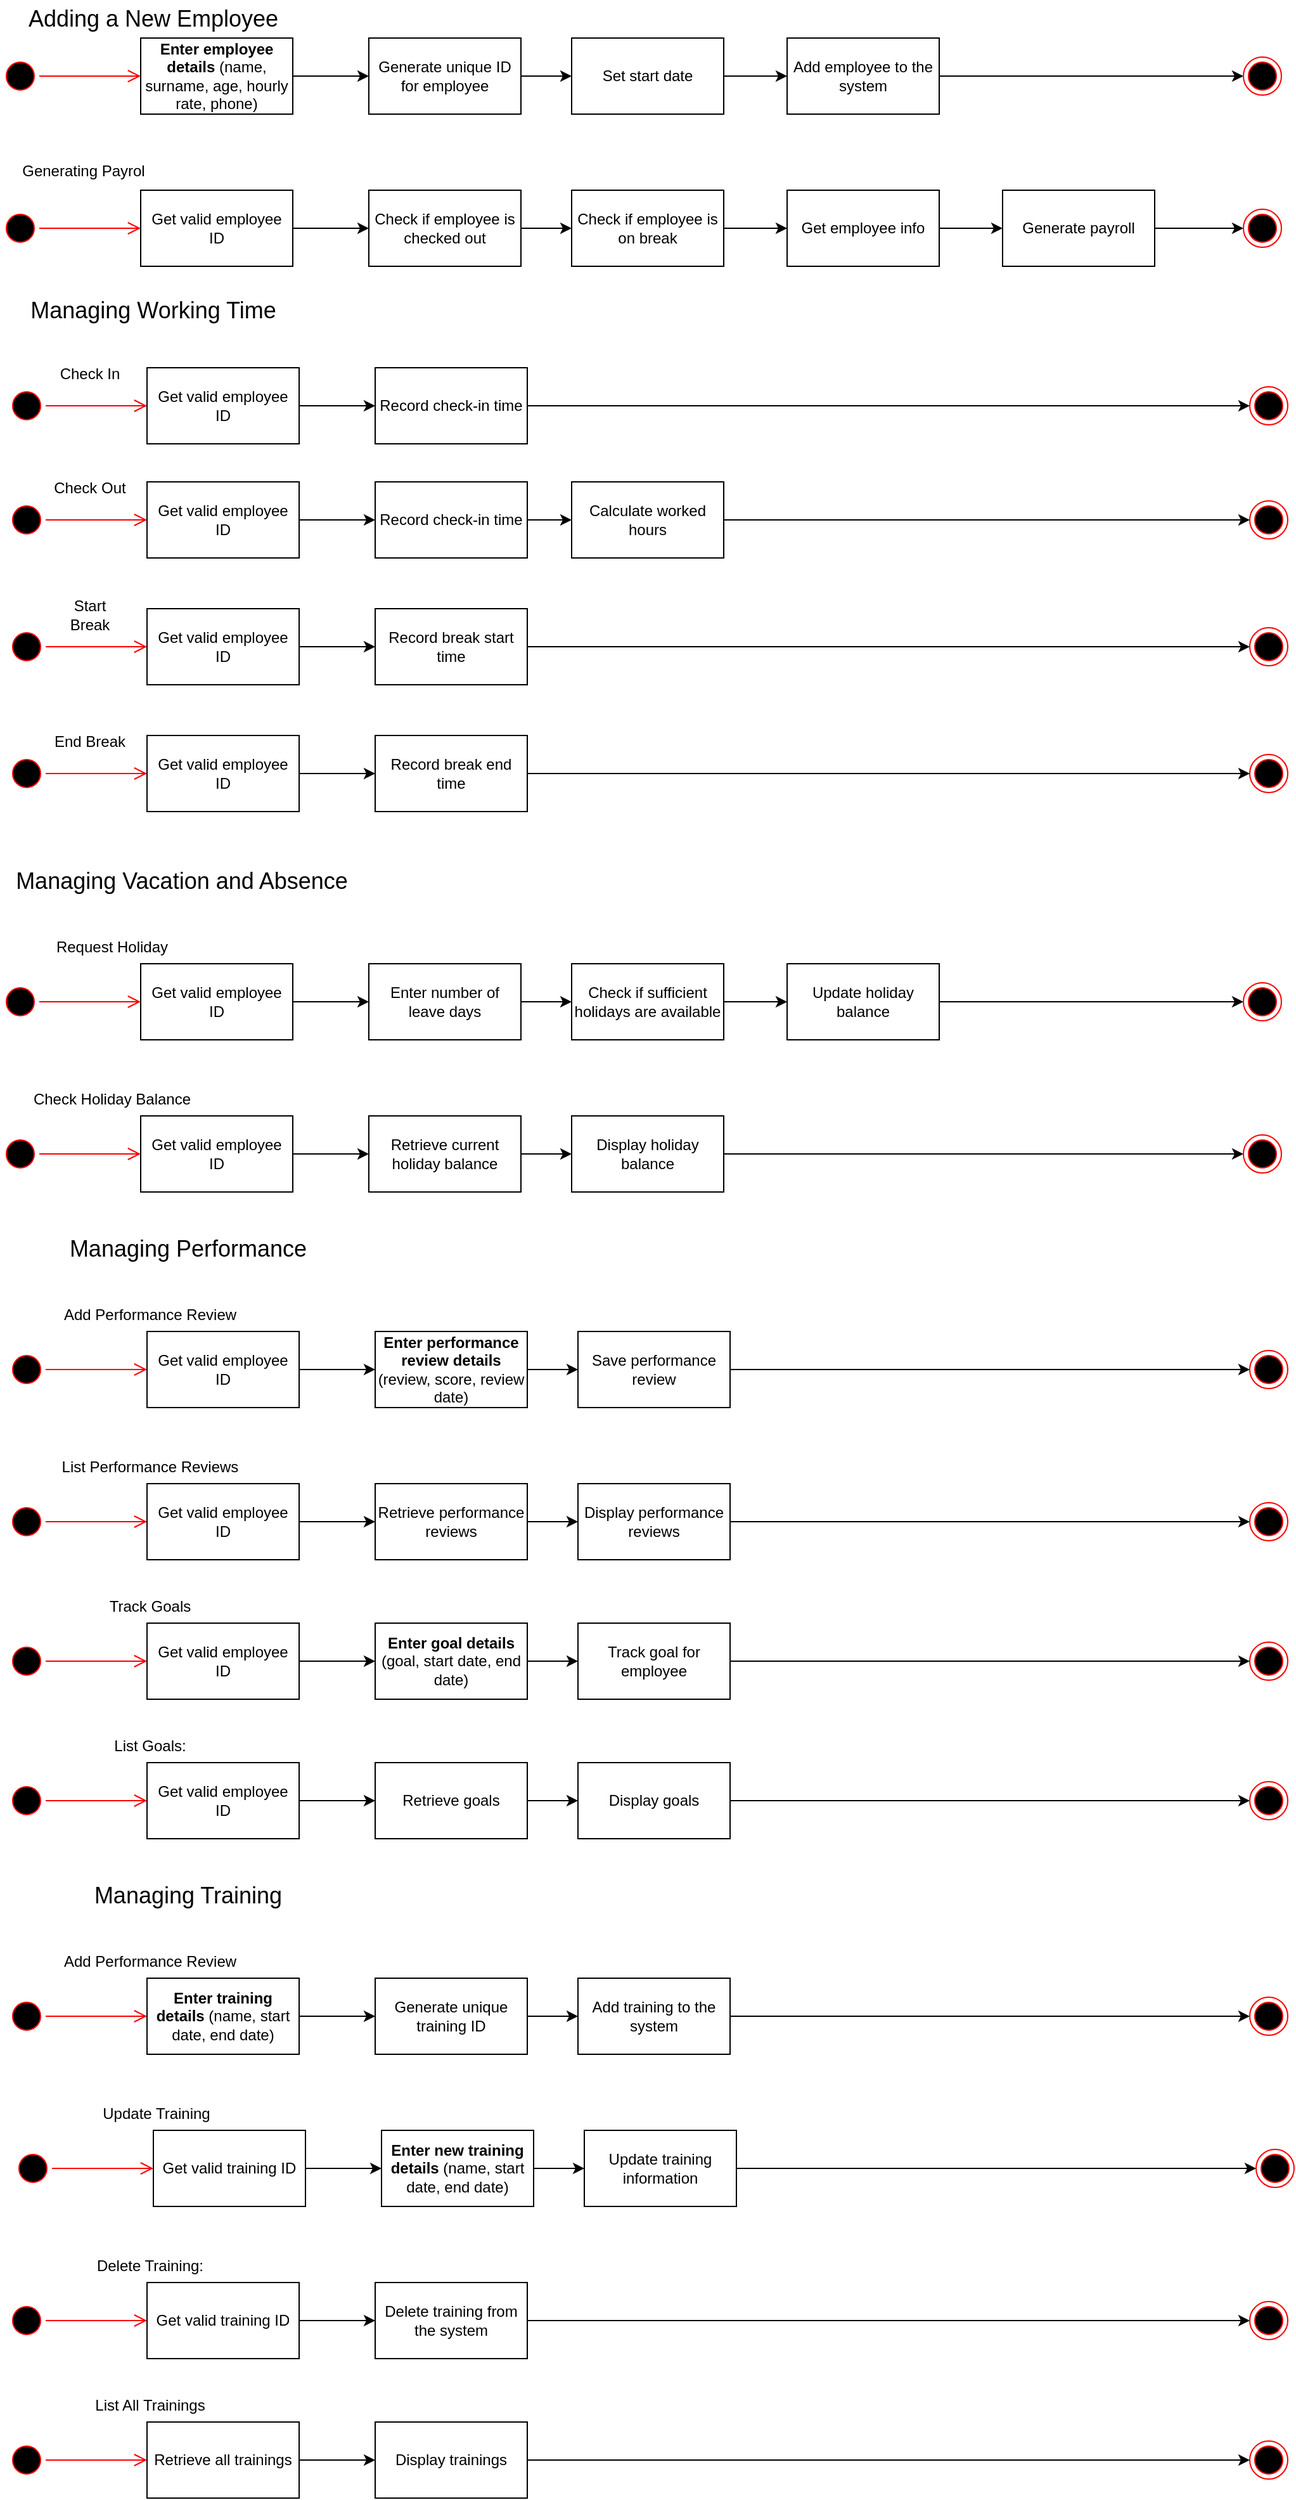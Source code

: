 <mxfile version="19.0.1" type="device"><diagram id="I_vPH6PFBt3kLIDSkTgK" name="Seite-1"><mxGraphModel dx="1955" dy="1008" grid="1" gridSize="10" guides="1" tooltips="1" connect="1" arrows="1" fold="1" page="1" pageScale="1" pageWidth="827" pageHeight="1169" math="0" shadow="0"><root><mxCell id="0"/><mxCell id="1" parent="0"/><mxCell id="YsM0wsODZFb8Lnko2G6O-1" value="" style="ellipse;html=1;shape=startState;fillColor=#000000;strokeColor=#ff0000;" vertex="1" parent="1"><mxGeometry x="90" y="185" width="30" height="30" as="geometry"/></mxCell><mxCell id="YsM0wsODZFb8Lnko2G6O-2" value="" style="edgeStyle=orthogonalEdgeStyle;html=1;verticalAlign=bottom;endArrow=open;endSize=8;strokeColor=#ff0000;rounded=0;entryX=0;entryY=0.5;entryDx=0;entryDy=0;" edge="1" source="YsM0wsODZFb8Lnko2G6O-1" parent="1" target="YsM0wsODZFb8Lnko2G6O-3"><mxGeometry relative="1" as="geometry"><mxPoint x="105" y="250" as="targetPoint"/></mxGeometry></mxCell><mxCell id="YsM0wsODZFb8Lnko2G6O-9" style="edgeStyle=orthogonalEdgeStyle;rounded=0;orthogonalLoop=1;jettySize=auto;html=1;exitX=1;exitY=0.5;exitDx=0;exitDy=0;entryX=0;entryY=0.5;entryDx=0;entryDy=0;" edge="1" parent="1" source="YsM0wsODZFb8Lnko2G6O-3" target="YsM0wsODZFb8Lnko2G6O-4"><mxGeometry relative="1" as="geometry"/></mxCell><mxCell id="YsM0wsODZFb8Lnko2G6O-3" value="Get valid employee ID" style="rounded=0;whiteSpace=wrap;html=1;" vertex="1" parent="1"><mxGeometry x="200" y="170" width="120" height="60" as="geometry"/></mxCell><mxCell id="YsM0wsODZFb8Lnko2G6O-10" style="edgeStyle=orthogonalEdgeStyle;rounded=0;orthogonalLoop=1;jettySize=auto;html=1;exitX=1;exitY=0.5;exitDx=0;exitDy=0;entryX=0;entryY=0.5;entryDx=0;entryDy=0;" edge="1" parent="1" source="YsM0wsODZFb8Lnko2G6O-4" target="YsM0wsODZFb8Lnko2G6O-5"><mxGeometry relative="1" as="geometry"/></mxCell><mxCell id="YsM0wsODZFb8Lnko2G6O-4" value="Check if employee is checked out" style="rounded=0;whiteSpace=wrap;html=1;" vertex="1" parent="1"><mxGeometry x="380" y="170" width="120" height="60" as="geometry"/></mxCell><mxCell id="YsM0wsODZFb8Lnko2G6O-11" style="edgeStyle=orthogonalEdgeStyle;rounded=0;orthogonalLoop=1;jettySize=auto;html=1;exitX=1;exitY=0.5;exitDx=0;exitDy=0;entryX=0;entryY=0.5;entryDx=0;entryDy=0;" edge="1" parent="1" source="YsM0wsODZFb8Lnko2G6O-5" target="YsM0wsODZFb8Lnko2G6O-6"><mxGeometry relative="1" as="geometry"/></mxCell><mxCell id="YsM0wsODZFb8Lnko2G6O-5" value="Check if employee is on break" style="rounded=0;whiteSpace=wrap;html=1;" vertex="1" parent="1"><mxGeometry x="540" y="170" width="120" height="60" as="geometry"/></mxCell><mxCell id="YsM0wsODZFb8Lnko2G6O-12" style="edgeStyle=orthogonalEdgeStyle;rounded=0;orthogonalLoop=1;jettySize=auto;html=1;exitX=1;exitY=0.5;exitDx=0;exitDy=0;entryX=0;entryY=0.5;entryDx=0;entryDy=0;" edge="1" parent="1" source="YsM0wsODZFb8Lnko2G6O-6" target="YsM0wsODZFb8Lnko2G6O-7"><mxGeometry relative="1" as="geometry"/></mxCell><mxCell id="YsM0wsODZFb8Lnko2G6O-6" value="Get employee info" style="rounded=0;whiteSpace=wrap;html=1;" vertex="1" parent="1"><mxGeometry x="710" y="170" width="120" height="60" as="geometry"/></mxCell><mxCell id="YsM0wsODZFb8Lnko2G6O-13" style="edgeStyle=orthogonalEdgeStyle;rounded=0;orthogonalLoop=1;jettySize=auto;html=1;exitX=1;exitY=0.5;exitDx=0;exitDy=0;entryX=0;entryY=0.5;entryDx=0;entryDy=0;" edge="1" parent="1" source="YsM0wsODZFb8Lnko2G6O-7" target="YsM0wsODZFb8Lnko2G6O-8"><mxGeometry relative="1" as="geometry"/></mxCell><mxCell id="YsM0wsODZFb8Lnko2G6O-7" value="Generate payroll" style="rounded=0;whiteSpace=wrap;html=1;" vertex="1" parent="1"><mxGeometry x="880" y="170" width="120" height="60" as="geometry"/></mxCell><mxCell id="YsM0wsODZFb8Lnko2G6O-8" value="" style="ellipse;html=1;shape=endState;fillColor=#000000;strokeColor=#ff0000;" vertex="1" parent="1"><mxGeometry x="1070" y="185" width="30" height="30" as="geometry"/></mxCell><mxCell id="YsM0wsODZFb8Lnko2G6O-14" value="Generating Payrol" style="text;html=1;strokeColor=none;fillColor=none;align=center;verticalAlign=middle;whiteSpace=wrap;rounded=0;" vertex="1" parent="1"><mxGeometry x="100" y="140" width="110" height="30" as="geometry"/></mxCell><mxCell id="YsM0wsODZFb8Lnko2G6O-17" value="" style="ellipse;html=1;shape=startState;fillColor=#000000;strokeColor=#ff0000;" vertex="1" parent="1"><mxGeometry x="90" y="65" width="30" height="30" as="geometry"/></mxCell><mxCell id="YsM0wsODZFb8Lnko2G6O-18" value="" style="edgeStyle=orthogonalEdgeStyle;html=1;verticalAlign=bottom;endArrow=open;endSize=8;strokeColor=#ff0000;rounded=0;entryX=0;entryY=0.5;entryDx=0;entryDy=0;" edge="1" parent="1" source="YsM0wsODZFb8Lnko2G6O-17" target="YsM0wsODZFb8Lnko2G6O-20"><mxGeometry relative="1" as="geometry"><mxPoint x="105" y="130" as="targetPoint"/></mxGeometry></mxCell><mxCell id="YsM0wsODZFb8Lnko2G6O-19" style="edgeStyle=orthogonalEdgeStyle;rounded=0;orthogonalLoop=1;jettySize=auto;html=1;exitX=1;exitY=0.5;exitDx=0;exitDy=0;entryX=0;entryY=0.5;entryDx=0;entryDy=0;" edge="1" parent="1" source="YsM0wsODZFb8Lnko2G6O-20" target="YsM0wsODZFb8Lnko2G6O-22"><mxGeometry relative="1" as="geometry"/></mxCell><mxCell id="YsM0wsODZFb8Lnko2G6O-20" value="&lt;strong&gt;Enter employee details&lt;/strong&gt; (name, surname, age, hourly rate, phone)" style="rounded=0;whiteSpace=wrap;html=1;" vertex="1" parent="1"><mxGeometry x="200" y="50" width="120" height="60" as="geometry"/></mxCell><mxCell id="YsM0wsODZFb8Lnko2G6O-21" style="edgeStyle=orthogonalEdgeStyle;rounded=0;orthogonalLoop=1;jettySize=auto;html=1;exitX=1;exitY=0.5;exitDx=0;exitDy=0;entryX=0;entryY=0.5;entryDx=0;entryDy=0;" edge="1" parent="1" source="YsM0wsODZFb8Lnko2G6O-22" target="YsM0wsODZFb8Lnko2G6O-24"><mxGeometry relative="1" as="geometry"/></mxCell><mxCell id="YsM0wsODZFb8Lnko2G6O-22" value="Generate unique ID for employee" style="rounded=0;whiteSpace=wrap;html=1;" vertex="1" parent="1"><mxGeometry x="380" y="50" width="120" height="60" as="geometry"/></mxCell><mxCell id="YsM0wsODZFb8Lnko2G6O-23" style="edgeStyle=orthogonalEdgeStyle;rounded=0;orthogonalLoop=1;jettySize=auto;html=1;exitX=1;exitY=0.5;exitDx=0;exitDy=0;entryX=0;entryY=0.5;entryDx=0;entryDy=0;" edge="1" parent="1" source="YsM0wsODZFb8Lnko2G6O-24" target="YsM0wsODZFb8Lnko2G6O-26"><mxGeometry relative="1" as="geometry"/></mxCell><mxCell id="YsM0wsODZFb8Lnko2G6O-24" value="Set start date" style="rounded=0;whiteSpace=wrap;html=1;" vertex="1" parent="1"><mxGeometry x="540" y="50" width="120" height="60" as="geometry"/></mxCell><mxCell id="YsM0wsODZFb8Lnko2G6O-25" style="edgeStyle=orthogonalEdgeStyle;rounded=0;orthogonalLoop=1;jettySize=auto;html=1;exitX=1;exitY=0.5;exitDx=0;exitDy=0;entryX=0;entryY=0.5;entryDx=0;entryDy=0;" edge="1" parent="1" source="YsM0wsODZFb8Lnko2G6O-26" target="YsM0wsODZFb8Lnko2G6O-29"><mxGeometry relative="1" as="geometry"><mxPoint x="880" y="80" as="targetPoint"/></mxGeometry></mxCell><mxCell id="YsM0wsODZFb8Lnko2G6O-26" value="Add employee to the system" style="rounded=0;whiteSpace=wrap;html=1;" vertex="1" parent="1"><mxGeometry x="710" y="50" width="120" height="60" as="geometry"/></mxCell><mxCell id="YsM0wsODZFb8Lnko2G6O-29" value="" style="ellipse;html=1;shape=endState;fillColor=#000000;strokeColor=#ff0000;" vertex="1" parent="1"><mxGeometry x="1070" y="65" width="30" height="30" as="geometry"/></mxCell><mxCell id="YsM0wsODZFb8Lnko2G6O-30" value="&lt;font style=&quot;font-size: 18px;&quot;&gt;Adding a New Employee&lt;/font&gt;" style="text;html=1;strokeColor=none;fillColor=none;align=center;verticalAlign=middle;whiteSpace=wrap;rounded=0;" vertex="1" parent="1"><mxGeometry x="100" y="20" width="220" height="30" as="geometry"/></mxCell><mxCell id="YsM0wsODZFb8Lnko2G6O-32" value="" style="ellipse;html=1;shape=startState;fillColor=#000000;strokeColor=#ff0000;" vertex="1" parent="1"><mxGeometry x="95" y="325" width="30" height="30" as="geometry"/></mxCell><mxCell id="YsM0wsODZFb8Lnko2G6O-33" value="" style="edgeStyle=orthogonalEdgeStyle;html=1;verticalAlign=bottom;endArrow=open;endSize=8;strokeColor=#ff0000;rounded=0;entryX=0;entryY=0.5;entryDx=0;entryDy=0;" edge="1" parent="1" source="YsM0wsODZFb8Lnko2G6O-32" target="YsM0wsODZFb8Lnko2G6O-35"><mxGeometry relative="1" as="geometry"><mxPoint x="110" y="390" as="targetPoint"/></mxGeometry></mxCell><mxCell id="YsM0wsODZFb8Lnko2G6O-34" style="edgeStyle=orthogonalEdgeStyle;rounded=0;orthogonalLoop=1;jettySize=auto;html=1;exitX=1;exitY=0.5;exitDx=0;exitDy=0;entryX=0;entryY=0.5;entryDx=0;entryDy=0;" edge="1" parent="1" source="YsM0wsODZFb8Lnko2G6O-35" target="YsM0wsODZFb8Lnko2G6O-37"><mxGeometry relative="1" as="geometry"/></mxCell><mxCell id="YsM0wsODZFb8Lnko2G6O-35" value="Get valid employee ID" style="rounded=0;whiteSpace=wrap;html=1;" vertex="1" parent="1"><mxGeometry x="205" y="310" width="120" height="60" as="geometry"/></mxCell><mxCell id="YsM0wsODZFb8Lnko2G6O-37" value="Record check-in time" style="rounded=0;whiteSpace=wrap;html=1;" vertex="1" parent="1"><mxGeometry x="385" y="310" width="120" height="60" as="geometry"/></mxCell><mxCell id="YsM0wsODZFb8Lnko2G6O-42" style="edgeStyle=orthogonalEdgeStyle;rounded=0;orthogonalLoop=1;jettySize=auto;html=1;exitX=1;exitY=0.5;exitDx=0;exitDy=0;entryX=0;entryY=0.5;entryDx=0;entryDy=0;" edge="1" parent="1" source="YsM0wsODZFb8Lnko2G6O-37" target="YsM0wsODZFb8Lnko2G6O-44"><mxGeometry relative="1" as="geometry"><mxPoint x="1005" y="340" as="sourcePoint"/></mxGeometry></mxCell><mxCell id="YsM0wsODZFb8Lnko2G6O-44" value="" style="ellipse;html=1;shape=endState;fillColor=#000000;strokeColor=#ff0000;" vertex="1" parent="1"><mxGeometry x="1075" y="325" width="30" height="30" as="geometry"/></mxCell><mxCell id="YsM0wsODZFb8Lnko2G6O-45" value="&lt;font style=&quot;font-size: 18px;&quot;&gt;Managing Working Time&lt;/font&gt;" style="text;html=1;strokeColor=none;fillColor=none;align=center;verticalAlign=middle;whiteSpace=wrap;rounded=0;" vertex="1" parent="1"><mxGeometry x="100" y="250" width="220" height="30" as="geometry"/></mxCell><mxCell id="YsM0wsODZFb8Lnko2G6O-51" value="Check In" style="text;html=1;strokeColor=none;fillColor=none;align=center;verticalAlign=middle;whiteSpace=wrap;rounded=0;" vertex="1" parent="1"><mxGeometry x="130" y="300" width="60" height="30" as="geometry"/></mxCell><mxCell id="YsM0wsODZFb8Lnko2G6O-52" value="" style="ellipse;html=1;shape=startState;fillColor=#000000;strokeColor=#ff0000;" vertex="1" parent="1"><mxGeometry x="95" y="415" width="30" height="30" as="geometry"/></mxCell><mxCell id="YsM0wsODZFb8Lnko2G6O-53" value="" style="edgeStyle=orthogonalEdgeStyle;html=1;verticalAlign=bottom;endArrow=open;endSize=8;strokeColor=#ff0000;rounded=0;entryX=0;entryY=0.5;entryDx=0;entryDy=0;" edge="1" parent="1" source="YsM0wsODZFb8Lnko2G6O-52" target="YsM0wsODZFb8Lnko2G6O-55"><mxGeometry relative="1" as="geometry"><mxPoint x="110" y="480" as="targetPoint"/></mxGeometry></mxCell><mxCell id="YsM0wsODZFb8Lnko2G6O-54" style="edgeStyle=orthogonalEdgeStyle;rounded=0;orthogonalLoop=1;jettySize=auto;html=1;exitX=1;exitY=0.5;exitDx=0;exitDy=0;entryX=0;entryY=0.5;entryDx=0;entryDy=0;" edge="1" parent="1" source="YsM0wsODZFb8Lnko2G6O-55" target="YsM0wsODZFb8Lnko2G6O-56"><mxGeometry relative="1" as="geometry"/></mxCell><mxCell id="YsM0wsODZFb8Lnko2G6O-55" value="Get valid employee ID" style="rounded=0;whiteSpace=wrap;html=1;" vertex="1" parent="1"><mxGeometry x="205" y="400" width="120" height="60" as="geometry"/></mxCell><mxCell id="YsM0wsODZFb8Lnko2G6O-71" style="edgeStyle=orthogonalEdgeStyle;rounded=0;orthogonalLoop=1;jettySize=auto;html=1;exitX=1;exitY=0.5;exitDx=0;exitDy=0;entryX=0;entryY=0.5;entryDx=0;entryDy=0;" edge="1" parent="1" source="YsM0wsODZFb8Lnko2G6O-56" target="YsM0wsODZFb8Lnko2G6O-60"><mxGeometry relative="1" as="geometry"/></mxCell><mxCell id="YsM0wsODZFb8Lnko2G6O-56" value="Record check-in time" style="rounded=0;whiteSpace=wrap;html=1;" vertex="1" parent="1"><mxGeometry x="385" y="400" width="120" height="60" as="geometry"/></mxCell><mxCell id="YsM0wsODZFb8Lnko2G6O-58" value="" style="ellipse;html=1;shape=endState;fillColor=#000000;strokeColor=#ff0000;" vertex="1" parent="1"><mxGeometry x="1075" y="415" width="30" height="30" as="geometry"/></mxCell><mxCell id="YsM0wsODZFb8Lnko2G6O-59" value="Check Out" style="text;html=1;strokeColor=none;fillColor=none;align=center;verticalAlign=middle;whiteSpace=wrap;rounded=0;" vertex="1" parent="1"><mxGeometry x="130" y="390" width="60" height="30" as="geometry"/></mxCell><mxCell id="YsM0wsODZFb8Lnko2G6O-61" style="edgeStyle=orthogonalEdgeStyle;rounded=0;orthogonalLoop=1;jettySize=auto;html=1;exitX=1;exitY=0.5;exitDx=0;exitDy=0;entryX=0;entryY=0.5;entryDx=0;entryDy=0;" edge="1" parent="1" source="YsM0wsODZFb8Lnko2G6O-60" target="YsM0wsODZFb8Lnko2G6O-58"><mxGeometry relative="1" as="geometry"/></mxCell><mxCell id="YsM0wsODZFb8Lnko2G6O-60" value="Calculate worked hours" style="rounded=0;whiteSpace=wrap;html=1;" vertex="1" parent="1"><mxGeometry x="540" y="400" width="120" height="60" as="geometry"/></mxCell><mxCell id="YsM0wsODZFb8Lnko2G6O-62" value="" style="ellipse;html=1;shape=startState;fillColor=#000000;strokeColor=#ff0000;" vertex="1" parent="1"><mxGeometry x="95" y="515" width="30" height="30" as="geometry"/></mxCell><mxCell id="YsM0wsODZFb8Lnko2G6O-63" value="" style="edgeStyle=orthogonalEdgeStyle;html=1;verticalAlign=bottom;endArrow=open;endSize=8;strokeColor=#ff0000;rounded=0;entryX=0;entryY=0.5;entryDx=0;entryDy=0;" edge="1" parent="1" source="YsM0wsODZFb8Lnko2G6O-62" target="YsM0wsODZFb8Lnko2G6O-65"><mxGeometry relative="1" as="geometry"><mxPoint x="110" y="580" as="targetPoint"/></mxGeometry></mxCell><mxCell id="YsM0wsODZFb8Lnko2G6O-64" style="edgeStyle=orthogonalEdgeStyle;rounded=0;orthogonalLoop=1;jettySize=auto;html=1;exitX=1;exitY=0.5;exitDx=0;exitDy=0;entryX=0;entryY=0.5;entryDx=0;entryDy=0;" edge="1" parent="1" source="YsM0wsODZFb8Lnko2G6O-65" target="YsM0wsODZFb8Lnko2G6O-66"><mxGeometry relative="1" as="geometry"/></mxCell><mxCell id="YsM0wsODZFb8Lnko2G6O-65" value="Get valid employee ID" style="rounded=0;whiteSpace=wrap;html=1;" vertex="1" parent="1"><mxGeometry x="205" y="500" width="120" height="60" as="geometry"/></mxCell><mxCell id="YsM0wsODZFb8Lnko2G6O-66" value="Record break start time" style="rounded=0;whiteSpace=wrap;html=1;" vertex="1" parent="1"><mxGeometry x="385" y="500" width="120" height="60" as="geometry"/></mxCell><mxCell id="YsM0wsODZFb8Lnko2G6O-67" value="" style="ellipse;html=1;shape=endState;fillColor=#000000;strokeColor=#ff0000;" vertex="1" parent="1"><mxGeometry x="1075" y="515" width="30" height="30" as="geometry"/></mxCell><mxCell id="YsM0wsODZFb8Lnko2G6O-68" value="Start Break" style="text;html=1;strokeColor=none;fillColor=none;align=center;verticalAlign=middle;whiteSpace=wrap;rounded=0;" vertex="1" parent="1"><mxGeometry x="130" y="490" width="60" height="30" as="geometry"/></mxCell><mxCell id="YsM0wsODZFb8Lnko2G6O-69" style="edgeStyle=orthogonalEdgeStyle;rounded=0;orthogonalLoop=1;jettySize=auto;html=1;exitX=1;exitY=0.5;exitDx=0;exitDy=0;entryX=0;entryY=0.5;entryDx=0;entryDy=0;" edge="1" parent="1" source="YsM0wsODZFb8Lnko2G6O-66" target="YsM0wsODZFb8Lnko2G6O-67"><mxGeometry relative="1" as="geometry"><mxPoint x="660" y="530" as="sourcePoint"/></mxGeometry></mxCell><mxCell id="YsM0wsODZFb8Lnko2G6O-72" value="" style="ellipse;html=1;shape=startState;fillColor=#000000;strokeColor=#ff0000;" vertex="1" parent="1"><mxGeometry x="95" y="615" width="30" height="30" as="geometry"/></mxCell><mxCell id="YsM0wsODZFb8Lnko2G6O-73" value="" style="edgeStyle=orthogonalEdgeStyle;html=1;verticalAlign=bottom;endArrow=open;endSize=8;strokeColor=#ff0000;rounded=0;entryX=0;entryY=0.5;entryDx=0;entryDy=0;" edge="1" parent="1" source="YsM0wsODZFb8Lnko2G6O-72" target="YsM0wsODZFb8Lnko2G6O-75"><mxGeometry relative="1" as="geometry"><mxPoint x="110" y="680" as="targetPoint"/></mxGeometry></mxCell><mxCell id="YsM0wsODZFb8Lnko2G6O-74" style="edgeStyle=orthogonalEdgeStyle;rounded=0;orthogonalLoop=1;jettySize=auto;html=1;exitX=1;exitY=0.5;exitDx=0;exitDy=0;entryX=0;entryY=0.5;entryDx=0;entryDy=0;" edge="1" parent="1" source="YsM0wsODZFb8Lnko2G6O-75" target="YsM0wsODZFb8Lnko2G6O-76"><mxGeometry relative="1" as="geometry"/></mxCell><mxCell id="YsM0wsODZFb8Lnko2G6O-75" value="Get valid employee ID" style="rounded=0;whiteSpace=wrap;html=1;" vertex="1" parent="1"><mxGeometry x="205" y="600" width="120" height="60" as="geometry"/></mxCell><mxCell id="YsM0wsODZFb8Lnko2G6O-76" value="Record break end time" style="rounded=0;whiteSpace=wrap;html=1;" vertex="1" parent="1"><mxGeometry x="385" y="600" width="120" height="60" as="geometry"/></mxCell><mxCell id="YsM0wsODZFb8Lnko2G6O-77" value="" style="ellipse;html=1;shape=endState;fillColor=#000000;strokeColor=#ff0000;" vertex="1" parent="1"><mxGeometry x="1075" y="615" width="30" height="30" as="geometry"/></mxCell><mxCell id="YsM0wsODZFb8Lnko2G6O-78" value="End Break" style="text;html=1;strokeColor=none;fillColor=none;align=center;verticalAlign=middle;whiteSpace=wrap;rounded=0;" vertex="1" parent="1"><mxGeometry x="130" y="590" width="60" height="30" as="geometry"/></mxCell><mxCell id="YsM0wsODZFb8Lnko2G6O-79" style="edgeStyle=orthogonalEdgeStyle;rounded=0;orthogonalLoop=1;jettySize=auto;html=1;exitX=1;exitY=0.5;exitDx=0;exitDy=0;entryX=0;entryY=0.5;entryDx=0;entryDy=0;" edge="1" parent="1" source="YsM0wsODZFb8Lnko2G6O-76" target="YsM0wsODZFb8Lnko2G6O-77"><mxGeometry relative="1" as="geometry"><mxPoint x="660" y="630" as="sourcePoint"/></mxGeometry></mxCell><mxCell id="YsM0wsODZFb8Lnko2G6O-80" value="&lt;font style=&quot;font-size: 18px;&quot;&gt;Managing Vacation and Absence&lt;/font&gt;" style="text;html=1;strokeColor=none;fillColor=none;align=center;verticalAlign=middle;whiteSpace=wrap;rounded=0;" vertex="1" parent="1"><mxGeometry x="95" y="700" width="275" height="30" as="geometry"/></mxCell><mxCell id="YsM0wsODZFb8Lnko2G6O-81" value="" style="ellipse;html=1;shape=startState;fillColor=#000000;strokeColor=#ff0000;" vertex="1" parent="1"><mxGeometry x="90" y="795" width="30" height="30" as="geometry"/></mxCell><mxCell id="YsM0wsODZFb8Lnko2G6O-82" value="" style="edgeStyle=orthogonalEdgeStyle;html=1;verticalAlign=bottom;endArrow=open;endSize=8;strokeColor=#ff0000;rounded=0;entryX=0;entryY=0.5;entryDx=0;entryDy=0;" edge="1" parent="1" source="YsM0wsODZFb8Lnko2G6O-81" target="YsM0wsODZFb8Lnko2G6O-84"><mxGeometry relative="1" as="geometry"><mxPoint x="105" y="860" as="targetPoint"/></mxGeometry></mxCell><mxCell id="YsM0wsODZFb8Lnko2G6O-83" style="edgeStyle=orthogonalEdgeStyle;rounded=0;orthogonalLoop=1;jettySize=auto;html=1;exitX=1;exitY=0.5;exitDx=0;exitDy=0;entryX=0;entryY=0.5;entryDx=0;entryDy=0;" edge="1" parent="1" source="YsM0wsODZFb8Lnko2G6O-84" target="YsM0wsODZFb8Lnko2G6O-86"><mxGeometry relative="1" as="geometry"/></mxCell><mxCell id="YsM0wsODZFb8Lnko2G6O-84" value="Get valid employee ID" style="rounded=0;whiteSpace=wrap;html=1;" vertex="1" parent="1"><mxGeometry x="200" y="780" width="120" height="60" as="geometry"/></mxCell><mxCell id="YsM0wsODZFb8Lnko2G6O-85" style="edgeStyle=orthogonalEdgeStyle;rounded=0;orthogonalLoop=1;jettySize=auto;html=1;exitX=1;exitY=0.5;exitDx=0;exitDy=0;entryX=0;entryY=0.5;entryDx=0;entryDy=0;" edge="1" parent="1" source="YsM0wsODZFb8Lnko2G6O-86" target="YsM0wsODZFb8Lnko2G6O-88"><mxGeometry relative="1" as="geometry"/></mxCell><mxCell id="YsM0wsODZFb8Lnko2G6O-86" value="Enter number of leave days" style="rounded=0;whiteSpace=wrap;html=1;" vertex="1" parent="1"><mxGeometry x="380" y="780" width="120" height="60" as="geometry"/></mxCell><mxCell id="YsM0wsODZFb8Lnko2G6O-87" style="edgeStyle=orthogonalEdgeStyle;rounded=0;orthogonalLoop=1;jettySize=auto;html=1;exitX=1;exitY=0.5;exitDx=0;exitDy=0;entryX=0;entryY=0.5;entryDx=0;entryDy=0;" edge="1" parent="1" source="YsM0wsODZFb8Lnko2G6O-88" target="YsM0wsODZFb8Lnko2G6O-90"><mxGeometry relative="1" as="geometry"/></mxCell><mxCell id="YsM0wsODZFb8Lnko2G6O-88" value="Check if sufficient holidays are available" style="rounded=0;whiteSpace=wrap;html=1;" vertex="1" parent="1"><mxGeometry x="540" y="780" width="120" height="60" as="geometry"/></mxCell><mxCell id="YsM0wsODZFb8Lnko2G6O-89" style="edgeStyle=orthogonalEdgeStyle;rounded=0;orthogonalLoop=1;jettySize=auto;html=1;exitX=1;exitY=0.5;exitDx=0;exitDy=0;entryX=0;entryY=0.5;entryDx=0;entryDy=0;" edge="1" parent="1" source="YsM0wsODZFb8Lnko2G6O-90" target="YsM0wsODZFb8Lnko2G6O-93"><mxGeometry relative="1" as="geometry"><mxPoint x="880" y="810" as="targetPoint"/></mxGeometry></mxCell><mxCell id="YsM0wsODZFb8Lnko2G6O-90" value="Update holiday balance" style="rounded=0;whiteSpace=wrap;html=1;" vertex="1" parent="1"><mxGeometry x="710" y="780" width="120" height="60" as="geometry"/></mxCell><mxCell id="YsM0wsODZFb8Lnko2G6O-93" value="" style="ellipse;html=1;shape=endState;fillColor=#000000;strokeColor=#ff0000;" vertex="1" parent="1"><mxGeometry x="1070" y="795" width="30" height="30" as="geometry"/></mxCell><mxCell id="YsM0wsODZFb8Lnko2G6O-94" value="&lt;font style=&quot;font-size: 12px;&quot;&gt;Request Holiday&lt;/font&gt;" style="text;html=1;strokeColor=none;fillColor=none;align=center;verticalAlign=middle;whiteSpace=wrap;rounded=0;fontSize=18;" vertex="1" parent="1"><mxGeometry x="110" y="750" width="135" height="30" as="geometry"/></mxCell><mxCell id="YsM0wsODZFb8Lnko2G6O-96" value="" style="ellipse;html=1;shape=startState;fillColor=#000000;strokeColor=#ff0000;" vertex="1" parent="1"><mxGeometry x="90" y="915" width="30" height="30" as="geometry"/></mxCell><mxCell id="YsM0wsODZFb8Lnko2G6O-97" value="" style="edgeStyle=orthogonalEdgeStyle;html=1;verticalAlign=bottom;endArrow=open;endSize=8;strokeColor=#ff0000;rounded=0;entryX=0;entryY=0.5;entryDx=0;entryDy=0;" edge="1" parent="1" source="YsM0wsODZFb8Lnko2G6O-96" target="YsM0wsODZFb8Lnko2G6O-99"><mxGeometry relative="1" as="geometry"><mxPoint x="105" y="980" as="targetPoint"/></mxGeometry></mxCell><mxCell id="YsM0wsODZFb8Lnko2G6O-98" style="edgeStyle=orthogonalEdgeStyle;rounded=0;orthogonalLoop=1;jettySize=auto;html=1;exitX=1;exitY=0.5;exitDx=0;exitDy=0;entryX=0;entryY=0.5;entryDx=0;entryDy=0;" edge="1" parent="1" source="YsM0wsODZFb8Lnko2G6O-99" target="YsM0wsODZFb8Lnko2G6O-101"><mxGeometry relative="1" as="geometry"/></mxCell><mxCell id="YsM0wsODZFb8Lnko2G6O-99" value="Get valid employee ID" style="rounded=0;whiteSpace=wrap;html=1;" vertex="1" parent="1"><mxGeometry x="200" y="900" width="120" height="60" as="geometry"/></mxCell><mxCell id="YsM0wsODZFb8Lnko2G6O-100" style="edgeStyle=orthogonalEdgeStyle;rounded=0;orthogonalLoop=1;jettySize=auto;html=1;exitX=1;exitY=0.5;exitDx=0;exitDy=0;entryX=0;entryY=0.5;entryDx=0;entryDy=0;" edge="1" parent="1" source="YsM0wsODZFb8Lnko2G6O-101" target="YsM0wsODZFb8Lnko2G6O-103"><mxGeometry relative="1" as="geometry"/></mxCell><mxCell id="YsM0wsODZFb8Lnko2G6O-101" value="Retrieve current holiday balance" style="rounded=0;whiteSpace=wrap;html=1;" vertex="1" parent="1"><mxGeometry x="380" y="900" width="120" height="60" as="geometry"/></mxCell><mxCell id="YsM0wsODZFb8Lnko2G6O-102" style="edgeStyle=orthogonalEdgeStyle;rounded=0;orthogonalLoop=1;jettySize=auto;html=1;exitX=1;exitY=0.5;exitDx=0;exitDy=0;entryX=0;entryY=0.5;entryDx=0;entryDy=0;" edge="1" parent="1" source="YsM0wsODZFb8Lnko2G6O-103" target="YsM0wsODZFb8Lnko2G6O-106"><mxGeometry relative="1" as="geometry"><mxPoint x="710" y="930" as="targetPoint"/></mxGeometry></mxCell><mxCell id="YsM0wsODZFb8Lnko2G6O-103" value="Display holiday balance" style="rounded=0;whiteSpace=wrap;html=1;" vertex="1" parent="1"><mxGeometry x="540" y="900" width="120" height="60" as="geometry"/></mxCell><mxCell id="YsM0wsODZFb8Lnko2G6O-106" value="" style="ellipse;html=1;shape=endState;fillColor=#000000;strokeColor=#ff0000;" vertex="1" parent="1"><mxGeometry x="1070" y="915" width="30" height="30" as="geometry"/></mxCell><mxCell id="YsM0wsODZFb8Lnko2G6O-107" value="&lt;font style=&quot;font-size: 12px;&quot;&gt;Check Holiday Balance&lt;/font&gt;" style="text;html=1;strokeColor=none;fillColor=none;align=center;verticalAlign=middle;whiteSpace=wrap;rounded=0;fontSize=18;" vertex="1" parent="1"><mxGeometry x="110" y="870" width="135" height="30" as="geometry"/></mxCell><mxCell id="YsM0wsODZFb8Lnko2G6O-108" value="&lt;font style=&quot;font-size: 18px;&quot;&gt;Managing Performance&lt;/font&gt;" style="text;html=1;strokeColor=none;fillColor=none;align=center;verticalAlign=middle;whiteSpace=wrap;rounded=0;" vertex="1" parent="1"><mxGeometry x="100" y="990" width="275" height="30" as="geometry"/></mxCell><mxCell id="YsM0wsODZFb8Lnko2G6O-109" value="" style="ellipse;html=1;shape=startState;fillColor=#000000;strokeColor=#ff0000;" vertex="1" parent="1"><mxGeometry x="95" y="1085" width="30" height="30" as="geometry"/></mxCell><mxCell id="YsM0wsODZFb8Lnko2G6O-110" value="" style="edgeStyle=orthogonalEdgeStyle;html=1;verticalAlign=bottom;endArrow=open;endSize=8;strokeColor=#ff0000;rounded=0;entryX=0;entryY=0.5;entryDx=0;entryDy=0;" edge="1" parent="1" source="YsM0wsODZFb8Lnko2G6O-109" target="YsM0wsODZFb8Lnko2G6O-112"><mxGeometry relative="1" as="geometry"><mxPoint x="110" y="1150" as="targetPoint"/></mxGeometry></mxCell><mxCell id="YsM0wsODZFb8Lnko2G6O-111" style="edgeStyle=orthogonalEdgeStyle;rounded=0;orthogonalLoop=1;jettySize=auto;html=1;exitX=1;exitY=0.5;exitDx=0;exitDy=0;entryX=0;entryY=0.5;entryDx=0;entryDy=0;" edge="1" parent="1" source="YsM0wsODZFb8Lnko2G6O-112" target="YsM0wsODZFb8Lnko2G6O-114"><mxGeometry relative="1" as="geometry"/></mxCell><mxCell id="YsM0wsODZFb8Lnko2G6O-112" value="Get valid employee ID" style="rounded=0;whiteSpace=wrap;html=1;" vertex="1" parent="1"><mxGeometry x="205" y="1070" width="120" height="60" as="geometry"/></mxCell><mxCell id="YsM0wsODZFb8Lnko2G6O-113" style="edgeStyle=orthogonalEdgeStyle;rounded=0;orthogonalLoop=1;jettySize=auto;html=1;exitX=1;exitY=0.5;exitDx=0;exitDy=0;entryX=0;entryY=0.5;entryDx=0;entryDy=0;" edge="1" parent="1" source="YsM0wsODZFb8Lnko2G6O-114" target="YsM0wsODZFb8Lnko2G6O-116"><mxGeometry relative="1" as="geometry"/></mxCell><mxCell id="YsM0wsODZFb8Lnko2G6O-114" value="&lt;strong&gt;Enter performance review details&lt;/strong&gt; (review, score, review date)" style="rounded=0;whiteSpace=wrap;html=1;" vertex="1" parent="1"><mxGeometry x="385" y="1070" width="120" height="60" as="geometry"/></mxCell><mxCell id="YsM0wsODZFb8Lnko2G6O-115" style="edgeStyle=orthogonalEdgeStyle;rounded=0;orthogonalLoop=1;jettySize=auto;html=1;exitX=1;exitY=0.5;exitDx=0;exitDy=0;entryX=0;entryY=0.5;entryDx=0;entryDy=0;" edge="1" parent="1" source="YsM0wsODZFb8Lnko2G6O-116" target="YsM0wsODZFb8Lnko2G6O-119"><mxGeometry relative="1" as="geometry"><mxPoint x="715" y="1100" as="targetPoint"/></mxGeometry></mxCell><mxCell id="YsM0wsODZFb8Lnko2G6O-116" value="Save performance review" style="rounded=0;whiteSpace=wrap;html=1;" vertex="1" parent="1"><mxGeometry x="545" y="1070" width="120" height="60" as="geometry"/></mxCell><mxCell id="YsM0wsODZFb8Lnko2G6O-119" value="" style="ellipse;html=1;shape=endState;fillColor=#000000;strokeColor=#ff0000;" vertex="1" parent="1"><mxGeometry x="1075" y="1085" width="30" height="30" as="geometry"/></mxCell><mxCell id="YsM0wsODZFb8Lnko2G6O-120" value="&lt;font style=&quot;font-size: 12px;&quot;&gt;Add Performance Review&lt;/font&gt;" style="text;html=1;strokeColor=none;fillColor=none;align=center;verticalAlign=middle;whiteSpace=wrap;rounded=0;fontSize=18;" vertex="1" parent="1"><mxGeometry x="115" y="1040" width="185" height="30" as="geometry"/></mxCell><mxCell id="YsM0wsODZFb8Lnko2G6O-121" value="" style="ellipse;html=1;shape=startState;fillColor=#000000;strokeColor=#ff0000;" vertex="1" parent="1"><mxGeometry x="95" y="1205" width="30" height="30" as="geometry"/></mxCell><mxCell id="YsM0wsODZFb8Lnko2G6O-122" value="" style="edgeStyle=orthogonalEdgeStyle;html=1;verticalAlign=bottom;endArrow=open;endSize=8;strokeColor=#ff0000;rounded=0;entryX=0;entryY=0.5;entryDx=0;entryDy=0;" edge="1" parent="1" source="YsM0wsODZFb8Lnko2G6O-121" target="YsM0wsODZFb8Lnko2G6O-124"><mxGeometry relative="1" as="geometry"><mxPoint x="110" y="1270" as="targetPoint"/></mxGeometry></mxCell><mxCell id="YsM0wsODZFb8Lnko2G6O-123" style="edgeStyle=orthogonalEdgeStyle;rounded=0;orthogonalLoop=1;jettySize=auto;html=1;exitX=1;exitY=0.5;exitDx=0;exitDy=0;entryX=0;entryY=0.5;entryDx=0;entryDy=0;" edge="1" parent="1" source="YsM0wsODZFb8Lnko2G6O-124" target="YsM0wsODZFb8Lnko2G6O-126"><mxGeometry relative="1" as="geometry"/></mxCell><mxCell id="YsM0wsODZFb8Lnko2G6O-124" value="Get valid employee ID" style="rounded=0;whiteSpace=wrap;html=1;" vertex="1" parent="1"><mxGeometry x="205" y="1190" width="120" height="60" as="geometry"/></mxCell><mxCell id="YsM0wsODZFb8Lnko2G6O-125" style="edgeStyle=orthogonalEdgeStyle;rounded=0;orthogonalLoop=1;jettySize=auto;html=1;exitX=1;exitY=0.5;exitDx=0;exitDy=0;entryX=0;entryY=0.5;entryDx=0;entryDy=0;" edge="1" parent="1" source="YsM0wsODZFb8Lnko2G6O-126" target="YsM0wsODZFb8Lnko2G6O-128"><mxGeometry relative="1" as="geometry"/></mxCell><mxCell id="YsM0wsODZFb8Lnko2G6O-126" value="Retrieve performance reviews" style="rounded=0;whiteSpace=wrap;html=1;" vertex="1" parent="1"><mxGeometry x="385" y="1190" width="120" height="60" as="geometry"/></mxCell><mxCell id="YsM0wsODZFb8Lnko2G6O-127" style="edgeStyle=orthogonalEdgeStyle;rounded=0;orthogonalLoop=1;jettySize=auto;html=1;exitX=1;exitY=0.5;exitDx=0;exitDy=0;entryX=0;entryY=0.5;entryDx=0;entryDy=0;" edge="1" parent="1" source="YsM0wsODZFb8Lnko2G6O-128" target="YsM0wsODZFb8Lnko2G6O-129"><mxGeometry relative="1" as="geometry"><mxPoint x="715" y="1220" as="targetPoint"/></mxGeometry></mxCell><mxCell id="YsM0wsODZFb8Lnko2G6O-128" value="Display performance reviews" style="rounded=0;whiteSpace=wrap;html=1;" vertex="1" parent="1"><mxGeometry x="545" y="1190" width="120" height="60" as="geometry"/></mxCell><mxCell id="YsM0wsODZFb8Lnko2G6O-129" value="" style="ellipse;html=1;shape=endState;fillColor=#000000;strokeColor=#ff0000;" vertex="1" parent="1"><mxGeometry x="1075" y="1205" width="30" height="30" as="geometry"/></mxCell><mxCell id="YsM0wsODZFb8Lnko2G6O-130" value="&lt;font style=&quot;font-size: 12px;&quot;&gt;List Performance Reviews&lt;/font&gt;" style="text;html=1;strokeColor=none;fillColor=none;align=center;verticalAlign=middle;whiteSpace=wrap;rounded=0;fontSize=18;" vertex="1" parent="1"><mxGeometry x="115" y="1160" width="185" height="30" as="geometry"/></mxCell><mxCell id="YsM0wsODZFb8Lnko2G6O-131" value="" style="ellipse;html=1;shape=startState;fillColor=#000000;strokeColor=#ff0000;" vertex="1" parent="1"><mxGeometry x="95" y="1315" width="30" height="30" as="geometry"/></mxCell><mxCell id="YsM0wsODZFb8Lnko2G6O-132" value="" style="edgeStyle=orthogonalEdgeStyle;html=1;verticalAlign=bottom;endArrow=open;endSize=8;strokeColor=#ff0000;rounded=0;entryX=0;entryY=0.5;entryDx=0;entryDy=0;" edge="1" parent="1" source="YsM0wsODZFb8Lnko2G6O-131" target="YsM0wsODZFb8Lnko2G6O-134"><mxGeometry relative="1" as="geometry"><mxPoint x="110" y="1380" as="targetPoint"/></mxGeometry></mxCell><mxCell id="YsM0wsODZFb8Lnko2G6O-133" style="edgeStyle=orthogonalEdgeStyle;rounded=0;orthogonalLoop=1;jettySize=auto;html=1;exitX=1;exitY=0.5;exitDx=0;exitDy=0;entryX=0;entryY=0.5;entryDx=0;entryDy=0;" edge="1" parent="1" source="YsM0wsODZFb8Lnko2G6O-134" target="YsM0wsODZFb8Lnko2G6O-136"><mxGeometry relative="1" as="geometry"/></mxCell><mxCell id="YsM0wsODZFb8Lnko2G6O-134" value="Get valid employee ID" style="rounded=0;whiteSpace=wrap;html=1;" vertex="1" parent="1"><mxGeometry x="205" y="1300" width="120" height="60" as="geometry"/></mxCell><mxCell id="YsM0wsODZFb8Lnko2G6O-135" style="edgeStyle=orthogonalEdgeStyle;rounded=0;orthogonalLoop=1;jettySize=auto;html=1;exitX=1;exitY=0.5;exitDx=0;exitDy=0;entryX=0;entryY=0.5;entryDx=0;entryDy=0;" edge="1" parent="1" source="YsM0wsODZFb8Lnko2G6O-136" target="YsM0wsODZFb8Lnko2G6O-138"><mxGeometry relative="1" as="geometry"/></mxCell><mxCell id="YsM0wsODZFb8Lnko2G6O-136" value="&lt;strong&gt;Enter goal details&lt;/strong&gt; (goal, start date, end date)" style="rounded=0;whiteSpace=wrap;html=1;" vertex="1" parent="1"><mxGeometry x="385" y="1300" width="120" height="60" as="geometry"/></mxCell><mxCell id="YsM0wsODZFb8Lnko2G6O-137" style="edgeStyle=orthogonalEdgeStyle;rounded=0;orthogonalLoop=1;jettySize=auto;html=1;exitX=1;exitY=0.5;exitDx=0;exitDy=0;entryX=0;entryY=0.5;entryDx=0;entryDy=0;" edge="1" parent="1" source="YsM0wsODZFb8Lnko2G6O-138" target="YsM0wsODZFb8Lnko2G6O-139"><mxGeometry relative="1" as="geometry"><mxPoint x="715" y="1330" as="targetPoint"/></mxGeometry></mxCell><mxCell id="YsM0wsODZFb8Lnko2G6O-138" value="Track goal for employee" style="rounded=0;whiteSpace=wrap;html=1;" vertex="1" parent="1"><mxGeometry x="545" y="1300" width="120" height="60" as="geometry"/></mxCell><mxCell id="YsM0wsODZFb8Lnko2G6O-139" value="" style="ellipse;html=1;shape=endState;fillColor=#000000;strokeColor=#ff0000;" vertex="1" parent="1"><mxGeometry x="1075" y="1315" width="30" height="30" as="geometry"/></mxCell><mxCell id="YsM0wsODZFb8Lnko2G6O-140" value="&lt;font style=&quot;font-size: 12px;&quot;&gt;Track Goals&lt;/font&gt;" style="text;html=1;strokeColor=none;fillColor=none;align=center;verticalAlign=middle;whiteSpace=wrap;rounded=0;fontSize=18;" vertex="1" parent="1"><mxGeometry x="115" y="1270" width="185" height="30" as="geometry"/></mxCell><mxCell id="YsM0wsODZFb8Lnko2G6O-141" value="" style="ellipse;html=1;shape=startState;fillColor=#000000;strokeColor=#ff0000;" vertex="1" parent="1"><mxGeometry x="95" y="1425" width="30" height="30" as="geometry"/></mxCell><mxCell id="YsM0wsODZFb8Lnko2G6O-142" value="" style="edgeStyle=orthogonalEdgeStyle;html=1;verticalAlign=bottom;endArrow=open;endSize=8;strokeColor=#ff0000;rounded=0;entryX=0;entryY=0.5;entryDx=0;entryDy=0;" edge="1" parent="1" source="YsM0wsODZFb8Lnko2G6O-141" target="YsM0wsODZFb8Lnko2G6O-144"><mxGeometry relative="1" as="geometry"><mxPoint x="110" y="1490" as="targetPoint"/></mxGeometry></mxCell><mxCell id="YsM0wsODZFb8Lnko2G6O-143" style="edgeStyle=orthogonalEdgeStyle;rounded=0;orthogonalLoop=1;jettySize=auto;html=1;exitX=1;exitY=0.5;exitDx=0;exitDy=0;entryX=0;entryY=0.5;entryDx=0;entryDy=0;" edge="1" parent="1" source="YsM0wsODZFb8Lnko2G6O-144" target="YsM0wsODZFb8Lnko2G6O-146"><mxGeometry relative="1" as="geometry"/></mxCell><mxCell id="YsM0wsODZFb8Lnko2G6O-144" value="Get valid employee ID" style="rounded=0;whiteSpace=wrap;html=1;" vertex="1" parent="1"><mxGeometry x="205" y="1410" width="120" height="60" as="geometry"/></mxCell><mxCell id="YsM0wsODZFb8Lnko2G6O-145" style="edgeStyle=orthogonalEdgeStyle;rounded=0;orthogonalLoop=1;jettySize=auto;html=1;exitX=1;exitY=0.5;exitDx=0;exitDy=0;entryX=0;entryY=0.5;entryDx=0;entryDy=0;" edge="1" parent="1" source="YsM0wsODZFb8Lnko2G6O-146" target="YsM0wsODZFb8Lnko2G6O-148"><mxGeometry relative="1" as="geometry"/></mxCell><mxCell id="YsM0wsODZFb8Lnko2G6O-146" value="Retrieve goals" style="rounded=0;whiteSpace=wrap;html=1;" vertex="1" parent="1"><mxGeometry x="385" y="1410" width="120" height="60" as="geometry"/></mxCell><mxCell id="YsM0wsODZFb8Lnko2G6O-147" style="edgeStyle=orthogonalEdgeStyle;rounded=0;orthogonalLoop=1;jettySize=auto;html=1;exitX=1;exitY=0.5;exitDx=0;exitDy=0;entryX=0;entryY=0.5;entryDx=0;entryDy=0;" edge="1" parent="1" source="YsM0wsODZFb8Lnko2G6O-148" target="YsM0wsODZFb8Lnko2G6O-149"><mxGeometry relative="1" as="geometry"><mxPoint x="715" y="1440" as="targetPoint"/></mxGeometry></mxCell><mxCell id="YsM0wsODZFb8Lnko2G6O-148" value="Display goals" style="rounded=0;whiteSpace=wrap;html=1;" vertex="1" parent="1"><mxGeometry x="545" y="1410" width="120" height="60" as="geometry"/></mxCell><mxCell id="YsM0wsODZFb8Lnko2G6O-149" value="" style="ellipse;html=1;shape=endState;fillColor=#000000;strokeColor=#ff0000;" vertex="1" parent="1"><mxGeometry x="1075" y="1425" width="30" height="30" as="geometry"/></mxCell><mxCell id="YsM0wsODZFb8Lnko2G6O-150" value="&lt;font style=&quot;font-size: 12px;&quot;&gt;List Goals:&lt;/font&gt;" style="text;html=1;strokeColor=none;fillColor=none;align=center;verticalAlign=middle;whiteSpace=wrap;rounded=0;fontSize=18;" vertex="1" parent="1"><mxGeometry x="115" y="1380" width="185" height="30" as="geometry"/></mxCell><mxCell id="YsM0wsODZFb8Lnko2G6O-151" value="&lt;font style=&quot;font-size: 18px;&quot;&gt;Managing Training&lt;/font&gt;" style="text;html=1;strokeColor=none;fillColor=none;align=center;verticalAlign=middle;whiteSpace=wrap;rounded=0;" vertex="1" parent="1"><mxGeometry x="100" y="1500" width="275" height="30" as="geometry"/></mxCell><mxCell id="YsM0wsODZFb8Lnko2G6O-152" value="" style="ellipse;html=1;shape=startState;fillColor=#000000;strokeColor=#ff0000;" vertex="1" parent="1"><mxGeometry x="95" y="1595" width="30" height="30" as="geometry"/></mxCell><mxCell id="YsM0wsODZFb8Lnko2G6O-153" value="" style="edgeStyle=orthogonalEdgeStyle;html=1;verticalAlign=bottom;endArrow=open;endSize=8;strokeColor=#ff0000;rounded=0;entryX=0;entryY=0.5;entryDx=0;entryDy=0;" edge="1" parent="1" source="YsM0wsODZFb8Lnko2G6O-152" target="YsM0wsODZFb8Lnko2G6O-155"><mxGeometry relative="1" as="geometry"><mxPoint x="110" y="1660" as="targetPoint"/></mxGeometry></mxCell><mxCell id="YsM0wsODZFb8Lnko2G6O-154" style="edgeStyle=orthogonalEdgeStyle;rounded=0;orthogonalLoop=1;jettySize=auto;html=1;exitX=1;exitY=0.5;exitDx=0;exitDy=0;entryX=0;entryY=0.5;entryDx=0;entryDy=0;" edge="1" parent="1" source="YsM0wsODZFb8Lnko2G6O-155" target="YsM0wsODZFb8Lnko2G6O-157"><mxGeometry relative="1" as="geometry"/></mxCell><mxCell id="YsM0wsODZFb8Lnko2G6O-155" value="&lt;strong&gt;Enter training details&lt;/strong&gt; (name, start date, end date)" style="rounded=0;whiteSpace=wrap;html=1;" vertex="1" parent="1"><mxGeometry x="205" y="1580" width="120" height="60" as="geometry"/></mxCell><mxCell id="YsM0wsODZFb8Lnko2G6O-156" style="edgeStyle=orthogonalEdgeStyle;rounded=0;orthogonalLoop=1;jettySize=auto;html=1;exitX=1;exitY=0.5;exitDx=0;exitDy=0;entryX=0;entryY=0.5;entryDx=0;entryDy=0;" edge="1" parent="1" source="YsM0wsODZFb8Lnko2G6O-157" target="YsM0wsODZFb8Lnko2G6O-159"><mxGeometry relative="1" as="geometry"/></mxCell><mxCell id="YsM0wsODZFb8Lnko2G6O-157" value="Generate unique training ID" style="rounded=0;whiteSpace=wrap;html=1;" vertex="1" parent="1"><mxGeometry x="385" y="1580" width="120" height="60" as="geometry"/></mxCell><mxCell id="YsM0wsODZFb8Lnko2G6O-158" style="edgeStyle=orthogonalEdgeStyle;rounded=0;orthogonalLoop=1;jettySize=auto;html=1;exitX=1;exitY=0.5;exitDx=0;exitDy=0;entryX=0;entryY=0.5;entryDx=0;entryDy=0;" edge="1" parent="1" source="YsM0wsODZFb8Lnko2G6O-159" target="YsM0wsODZFb8Lnko2G6O-160"><mxGeometry relative="1" as="geometry"><mxPoint x="715" y="1610" as="targetPoint"/></mxGeometry></mxCell><mxCell id="YsM0wsODZFb8Lnko2G6O-159" value="Add training to the system" style="rounded=0;whiteSpace=wrap;html=1;" vertex="1" parent="1"><mxGeometry x="545" y="1580" width="120" height="60" as="geometry"/></mxCell><mxCell id="YsM0wsODZFb8Lnko2G6O-160" value="" style="ellipse;html=1;shape=endState;fillColor=#000000;strokeColor=#ff0000;" vertex="1" parent="1"><mxGeometry x="1075" y="1595" width="30" height="30" as="geometry"/></mxCell><mxCell id="YsM0wsODZFb8Lnko2G6O-161" value="&lt;font style=&quot;font-size: 12px;&quot;&gt;Add Performance Review&lt;/font&gt;" style="text;html=1;strokeColor=none;fillColor=none;align=center;verticalAlign=middle;whiteSpace=wrap;rounded=0;fontSize=18;" vertex="1" parent="1"><mxGeometry x="115" y="1550" width="185" height="30" as="geometry"/></mxCell><mxCell id="YsM0wsODZFb8Lnko2G6O-162" value="" style="ellipse;html=1;shape=startState;fillColor=#000000;strokeColor=#ff0000;" vertex="1" parent="1"><mxGeometry x="100" y="1715" width="30" height="30" as="geometry"/></mxCell><mxCell id="YsM0wsODZFb8Lnko2G6O-163" value="" style="edgeStyle=orthogonalEdgeStyle;html=1;verticalAlign=bottom;endArrow=open;endSize=8;strokeColor=#ff0000;rounded=0;entryX=0;entryY=0.5;entryDx=0;entryDy=0;" edge="1" parent="1" source="YsM0wsODZFb8Lnko2G6O-162" target="YsM0wsODZFb8Lnko2G6O-165"><mxGeometry relative="1" as="geometry"><mxPoint x="115" y="1780" as="targetPoint"/></mxGeometry></mxCell><mxCell id="YsM0wsODZFb8Lnko2G6O-164" style="edgeStyle=orthogonalEdgeStyle;rounded=0;orthogonalLoop=1;jettySize=auto;html=1;exitX=1;exitY=0.5;exitDx=0;exitDy=0;entryX=0;entryY=0.5;entryDx=0;entryDy=0;" edge="1" parent="1" source="YsM0wsODZFb8Lnko2G6O-165" target="YsM0wsODZFb8Lnko2G6O-167"><mxGeometry relative="1" as="geometry"/></mxCell><mxCell id="YsM0wsODZFb8Lnko2G6O-165" value="Get valid training ID" style="rounded=0;whiteSpace=wrap;html=1;" vertex="1" parent="1"><mxGeometry x="210" y="1700" width="120" height="60" as="geometry"/></mxCell><mxCell id="YsM0wsODZFb8Lnko2G6O-166" style="edgeStyle=orthogonalEdgeStyle;rounded=0;orthogonalLoop=1;jettySize=auto;html=1;exitX=1;exitY=0.5;exitDx=0;exitDy=0;entryX=0;entryY=0.5;entryDx=0;entryDy=0;" edge="1" parent="1" source="YsM0wsODZFb8Lnko2G6O-167" target="YsM0wsODZFb8Lnko2G6O-169"><mxGeometry relative="1" as="geometry"/></mxCell><mxCell id="YsM0wsODZFb8Lnko2G6O-167" value="&lt;strong&gt;Enter new training details&lt;/strong&gt; (name, start date, end date)" style="rounded=0;whiteSpace=wrap;html=1;" vertex="1" parent="1"><mxGeometry x="390" y="1700" width="120" height="60" as="geometry"/></mxCell><mxCell id="YsM0wsODZFb8Lnko2G6O-168" style="edgeStyle=orthogonalEdgeStyle;rounded=0;orthogonalLoop=1;jettySize=auto;html=1;exitX=1;exitY=0.5;exitDx=0;exitDy=0;entryX=0;entryY=0.5;entryDx=0;entryDy=0;" edge="1" parent="1" source="YsM0wsODZFb8Lnko2G6O-169" target="YsM0wsODZFb8Lnko2G6O-170"><mxGeometry relative="1" as="geometry"><mxPoint x="720" y="1730" as="targetPoint"/></mxGeometry></mxCell><mxCell id="YsM0wsODZFb8Lnko2G6O-169" value="Update training information" style="rounded=0;whiteSpace=wrap;html=1;" vertex="1" parent="1"><mxGeometry x="550" y="1700" width="120" height="60" as="geometry"/></mxCell><mxCell id="YsM0wsODZFb8Lnko2G6O-170" value="" style="ellipse;html=1;shape=endState;fillColor=#000000;strokeColor=#ff0000;" vertex="1" parent="1"><mxGeometry x="1080" y="1715" width="30" height="30" as="geometry"/></mxCell><mxCell id="YsM0wsODZFb8Lnko2G6O-171" value="&lt;font style=&quot;font-size: 12px;&quot;&gt;Update Training&lt;/font&gt;" style="text;html=1;strokeColor=none;fillColor=none;align=center;verticalAlign=middle;whiteSpace=wrap;rounded=0;fontSize=18;" vertex="1" parent="1"><mxGeometry x="120" y="1670" width="185" height="30" as="geometry"/></mxCell><mxCell id="YsM0wsODZFb8Lnko2G6O-172" value="" style="ellipse;html=1;shape=startState;fillColor=#000000;strokeColor=#ff0000;" vertex="1" parent="1"><mxGeometry x="95" y="1835" width="30" height="30" as="geometry"/></mxCell><mxCell id="YsM0wsODZFb8Lnko2G6O-173" value="" style="edgeStyle=orthogonalEdgeStyle;html=1;verticalAlign=bottom;endArrow=open;endSize=8;strokeColor=#ff0000;rounded=0;entryX=0;entryY=0.5;entryDx=0;entryDy=0;" edge="1" parent="1" source="YsM0wsODZFb8Lnko2G6O-172" target="YsM0wsODZFb8Lnko2G6O-175"><mxGeometry relative="1" as="geometry"><mxPoint x="110" y="1900" as="targetPoint"/></mxGeometry></mxCell><mxCell id="YsM0wsODZFb8Lnko2G6O-174" style="edgeStyle=orthogonalEdgeStyle;rounded=0;orthogonalLoop=1;jettySize=auto;html=1;exitX=1;exitY=0.5;exitDx=0;exitDy=0;entryX=0;entryY=0.5;entryDx=0;entryDy=0;" edge="1" parent="1" source="YsM0wsODZFb8Lnko2G6O-175" target="YsM0wsODZFb8Lnko2G6O-177"><mxGeometry relative="1" as="geometry"/></mxCell><mxCell id="YsM0wsODZFb8Lnko2G6O-175" value="Get valid training ID" style="rounded=0;whiteSpace=wrap;html=1;" vertex="1" parent="1"><mxGeometry x="205" y="1820" width="120" height="60" as="geometry"/></mxCell><mxCell id="YsM0wsODZFb8Lnko2G6O-177" value="Delete training from the system" style="rounded=0;whiteSpace=wrap;html=1;" vertex="1" parent="1"><mxGeometry x="385" y="1820" width="120" height="60" as="geometry"/></mxCell><mxCell id="YsM0wsODZFb8Lnko2G6O-178" style="edgeStyle=orthogonalEdgeStyle;rounded=0;orthogonalLoop=1;jettySize=auto;html=1;exitX=1;exitY=0.5;exitDx=0;exitDy=0;entryX=0;entryY=0.5;entryDx=0;entryDy=0;" edge="1" parent="1" source="YsM0wsODZFb8Lnko2G6O-177" target="YsM0wsODZFb8Lnko2G6O-180"><mxGeometry relative="1" as="geometry"><mxPoint x="715" y="1850" as="targetPoint"/><mxPoint x="665" y="1850.0" as="sourcePoint"/></mxGeometry></mxCell><mxCell id="YsM0wsODZFb8Lnko2G6O-180" value="" style="ellipse;html=1;shape=endState;fillColor=#000000;strokeColor=#ff0000;" vertex="1" parent="1"><mxGeometry x="1075" y="1835" width="30" height="30" as="geometry"/></mxCell><mxCell id="YsM0wsODZFb8Lnko2G6O-181" value="&lt;font style=&quot;font-size: 12px;&quot;&gt;Delete Training:&lt;/font&gt;" style="text;html=1;strokeColor=none;fillColor=none;align=center;verticalAlign=middle;whiteSpace=wrap;rounded=0;fontSize=18;" vertex="1" parent="1"><mxGeometry x="115" y="1790" width="185" height="30" as="geometry"/></mxCell><mxCell id="YsM0wsODZFb8Lnko2G6O-182" value="" style="ellipse;html=1;shape=startState;fillColor=#000000;strokeColor=#ff0000;" vertex="1" parent="1"><mxGeometry x="95" y="1945" width="30" height="30" as="geometry"/></mxCell><mxCell id="YsM0wsODZFb8Lnko2G6O-183" value="" style="edgeStyle=orthogonalEdgeStyle;html=1;verticalAlign=bottom;endArrow=open;endSize=8;strokeColor=#ff0000;rounded=0;entryX=0;entryY=0.5;entryDx=0;entryDy=0;" edge="1" parent="1" source="YsM0wsODZFb8Lnko2G6O-182" target="YsM0wsODZFb8Lnko2G6O-185"><mxGeometry relative="1" as="geometry"><mxPoint x="110" y="2010" as="targetPoint"/></mxGeometry></mxCell><mxCell id="YsM0wsODZFb8Lnko2G6O-184" style="edgeStyle=orthogonalEdgeStyle;rounded=0;orthogonalLoop=1;jettySize=auto;html=1;exitX=1;exitY=0.5;exitDx=0;exitDy=0;entryX=0;entryY=0.5;entryDx=0;entryDy=0;" edge="1" parent="1" source="YsM0wsODZFb8Lnko2G6O-185" target="YsM0wsODZFb8Lnko2G6O-187"><mxGeometry relative="1" as="geometry"/></mxCell><mxCell id="YsM0wsODZFb8Lnko2G6O-185" value="Retrieve all trainings" style="rounded=0;whiteSpace=wrap;html=1;" vertex="1" parent="1"><mxGeometry x="205" y="1930" width="120" height="60" as="geometry"/></mxCell><mxCell id="YsM0wsODZFb8Lnko2G6O-187" value="Display trainings" style="rounded=0;whiteSpace=wrap;html=1;" vertex="1" parent="1"><mxGeometry x="385" y="1930" width="120" height="60" as="geometry"/></mxCell><mxCell id="YsM0wsODZFb8Lnko2G6O-188" style="edgeStyle=orthogonalEdgeStyle;rounded=0;orthogonalLoop=1;jettySize=auto;html=1;exitX=1;exitY=0.5;exitDx=0;exitDy=0;entryX=0;entryY=0.5;entryDx=0;entryDy=0;" edge="1" parent="1" source="YsM0wsODZFb8Lnko2G6O-187" target="YsM0wsODZFb8Lnko2G6O-190"><mxGeometry relative="1" as="geometry"><mxPoint x="715" y="1960" as="targetPoint"/><mxPoint x="665" y="1960.0" as="sourcePoint"/></mxGeometry></mxCell><mxCell id="YsM0wsODZFb8Lnko2G6O-190" value="" style="ellipse;html=1;shape=endState;fillColor=#000000;strokeColor=#ff0000;" vertex="1" parent="1"><mxGeometry x="1075" y="1945" width="30" height="30" as="geometry"/></mxCell><mxCell id="YsM0wsODZFb8Lnko2G6O-191" value="&lt;font style=&quot;font-size: 12px;&quot;&gt;List All Trainings&lt;/font&gt;" style="text;html=1;strokeColor=none;fillColor=none;align=center;verticalAlign=middle;whiteSpace=wrap;rounded=0;fontSize=18;" vertex="1" parent="1"><mxGeometry x="115" y="1900" width="185" height="30" as="geometry"/></mxCell></root></mxGraphModel></diagram></mxfile>